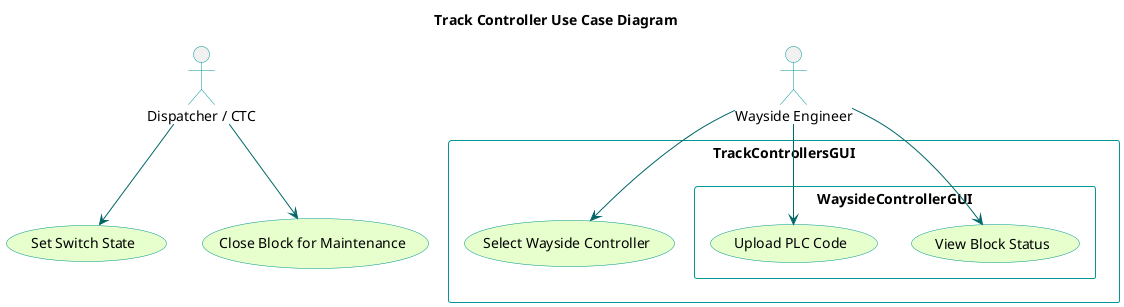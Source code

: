 @startuml
title Track Controller Use Case Diagram

skinparam usecaseBackgroundColor #e6ffcc
skinparam usecaseBorderColor 	#049595
skinparam actorBorderColor 	#049595
skinparam packageBorderCOlor  #049595
skinparam arrowColor #006666

:Dispatcher / CTC: as d
:Wayside Engineer: as we

rectangle TrackControllersGUI{
	(Select Wayside Controller)
	rectangle WaysideControllerGUI{
		(View Block Status)
		(Upload PLC Code)
	}
}

'(Select Wayside Controller) --> WaysideControllerGUI
we --> (Select Wayside Controller)
we --> (View Block Status)
we --> (Upload PLC Code)
d --> (Set Switch State)
d --> (Close Block for Maintenance)

@enduml